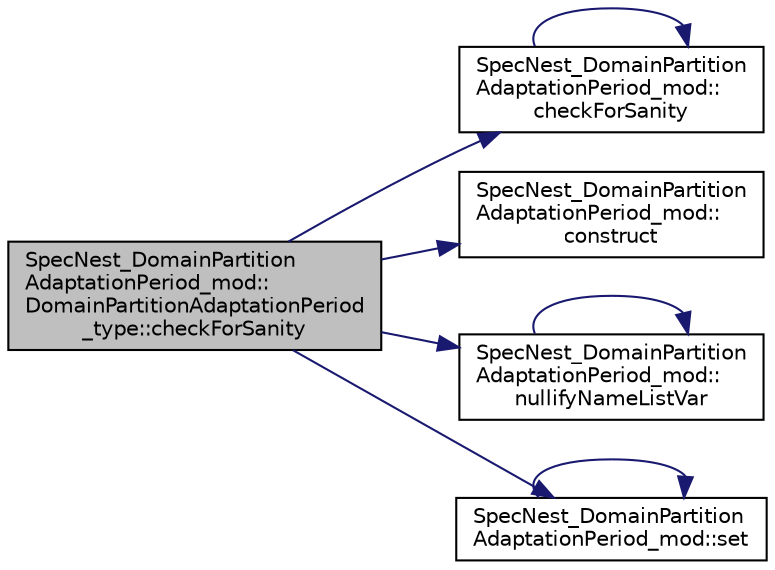 digraph "SpecNest_DomainPartitionAdaptationPeriod_mod::DomainPartitionAdaptationPeriod_type::checkForSanity"
{
 // LATEX_PDF_SIZE
  edge [fontname="Helvetica",fontsize="10",labelfontname="Helvetica",labelfontsize="10"];
  node [fontname="Helvetica",fontsize="10",shape=record];
  rankdir="LR";
  Node1 [label="SpecNest_DomainPartition\lAdaptationPeriod_mod::\lDomainPartitionAdaptationPeriod\l_type::checkForSanity",height=0.2,width=0.4,color="black", fillcolor="grey75", style="filled", fontcolor="black",tooltip=" "];
  Node1 -> Node2 [color="midnightblue",fontsize="10",style="solid",fontname="Helvetica"];
  Node2 [label="SpecNest_DomainPartition\lAdaptationPeriod_mod::\lcheckForSanity",height=0.2,width=0.4,color="black", fillcolor="white", style="filled",URL="$namespaceSpecNest__DomainPartitionAdaptationPeriod__mod.html#a6e628975de591f6dc8852673ae959c84",tooltip=" "];
  Node2 -> Node2 [color="midnightblue",fontsize="10",style="solid",fontname="Helvetica"];
  Node1 -> Node3 [color="midnightblue",fontsize="10",style="solid",fontname="Helvetica"];
  Node3 [label="SpecNest_DomainPartition\lAdaptationPeriod_mod::\lconstruct",height=0.2,width=0.4,color="black", fillcolor="white", style="filled",URL="$namespaceSpecNest__DomainPartitionAdaptationPeriod__mod.html#ae7de7a600b8b82546fe07a7d954837c8",tooltip=" "];
  Node1 -> Node4 [color="midnightblue",fontsize="10",style="solid",fontname="Helvetica"];
  Node4 [label="SpecNest_DomainPartition\lAdaptationPeriod_mod::\lnullifyNameListVar",height=0.2,width=0.4,color="black", fillcolor="white", style="filled",URL="$namespaceSpecNest__DomainPartitionAdaptationPeriod__mod.html#a572b66b23814a014b197c24f3545379c",tooltip=" "];
  Node4 -> Node4 [color="midnightblue",fontsize="10",style="solid",fontname="Helvetica"];
  Node1 -> Node5 [color="midnightblue",fontsize="10",style="solid",fontname="Helvetica"];
  Node5 [label="SpecNest_DomainPartition\lAdaptationPeriod_mod::set",height=0.2,width=0.4,color="black", fillcolor="white", style="filled",URL="$namespaceSpecNest__DomainPartitionAdaptationPeriod__mod.html#a2e50c481d184aaa670763642d93baede",tooltip=" "];
  Node5 -> Node5 [color="midnightblue",fontsize="10",style="solid",fontname="Helvetica"];
}
